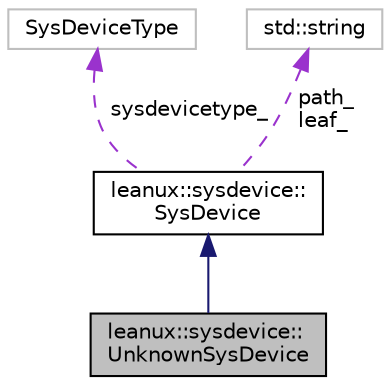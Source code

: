 digraph "leanux::sysdevice::UnknownSysDevice"
{
 // LATEX_PDF_SIZE
  bgcolor="transparent";
  edge [fontname="Helvetica",fontsize="10",labelfontname="Helvetica",labelfontsize="10"];
  node [fontname="Helvetica",fontsize="10",shape=record];
  Node1 [label="leanux::sysdevice::\lUnknownSysDevice",height=0.2,width=0.4,color="black", fillcolor="grey75", style="filled", fontcolor="black",tooltip="Always says yes, so last resort, eats entire path."];
  Node2 -> Node1 [dir="back",color="midnightblue",fontsize="10",style="solid",fontname="Helvetica"];
  Node2 [label="leanux::sysdevice::\lSysDevice",height=0.2,width=0.4,color="black",URL="$classleanux_1_1sysdevice_1_1SysDevice.html",tooltip="Generic SysDevice, utility class for device detection from a SysDevicePath."];
  Node3 -> Node2 [dir="back",color="darkorchid3",fontsize="10",style="dashed",label=" sysdevicetype_" ,fontname="Helvetica"];
  Node3 [label="SysDeviceType",height=0.2,width=0.4,color="grey75",tooltip=" "];
  Node4 -> Node2 [dir="back",color="darkorchid3",fontsize="10",style="dashed",label=" path_\nleaf_" ,fontname="Helvetica"];
  Node4 [label="std::string",height=0.2,width=0.4,color="grey75",tooltip="STL class."];
}
